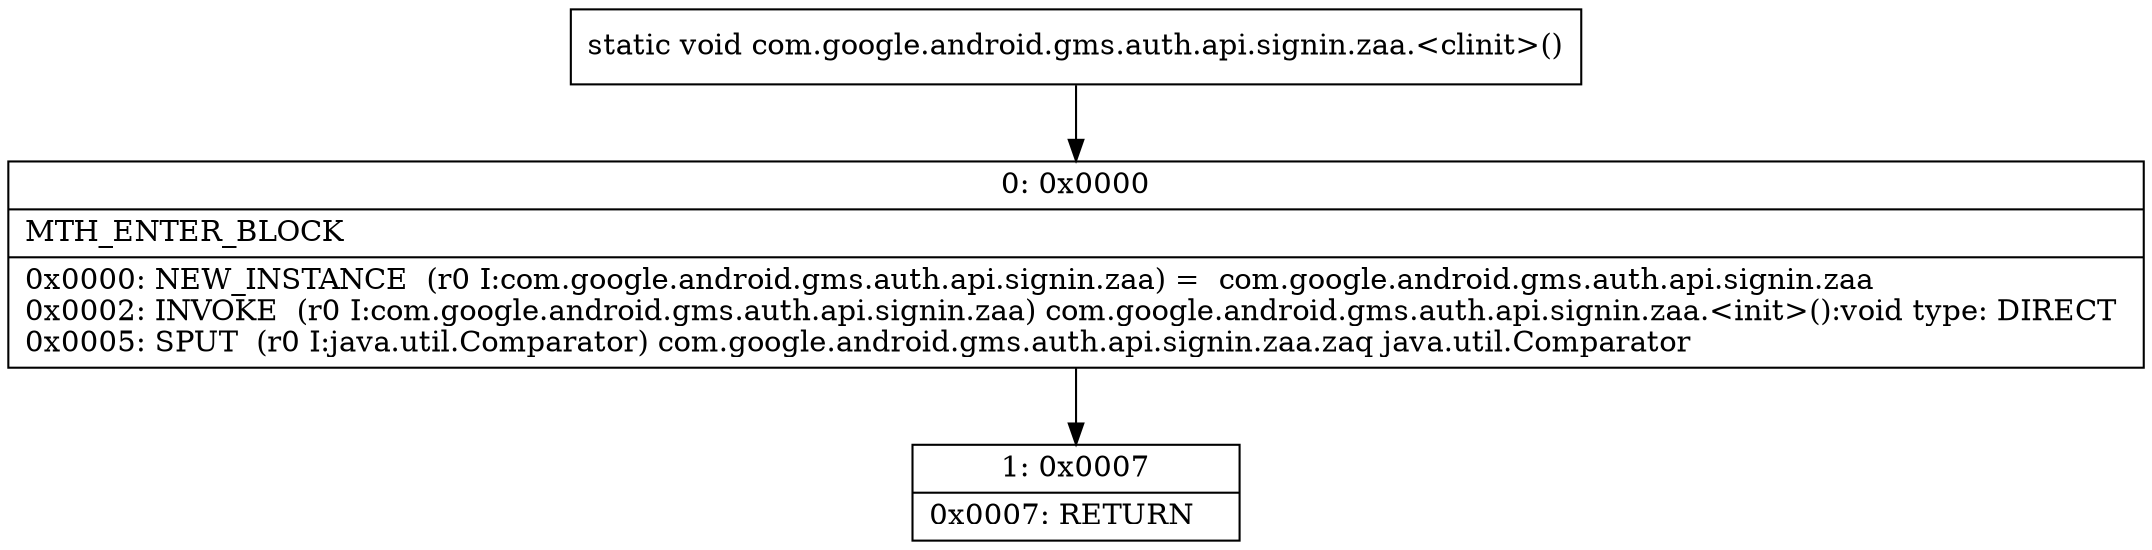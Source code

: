 digraph "CFG forcom.google.android.gms.auth.api.signin.zaa.\<clinit\>()V" {
Node_0 [shape=record,label="{0\:\ 0x0000|MTH_ENTER_BLOCK\l|0x0000: NEW_INSTANCE  (r0 I:com.google.android.gms.auth.api.signin.zaa) =  com.google.android.gms.auth.api.signin.zaa \l0x0002: INVOKE  (r0 I:com.google.android.gms.auth.api.signin.zaa) com.google.android.gms.auth.api.signin.zaa.\<init\>():void type: DIRECT \l0x0005: SPUT  (r0 I:java.util.Comparator) com.google.android.gms.auth.api.signin.zaa.zaq java.util.Comparator \l}"];
Node_1 [shape=record,label="{1\:\ 0x0007|0x0007: RETURN   \l}"];
MethodNode[shape=record,label="{static void com.google.android.gms.auth.api.signin.zaa.\<clinit\>() }"];
MethodNode -> Node_0;
Node_0 -> Node_1;
}

